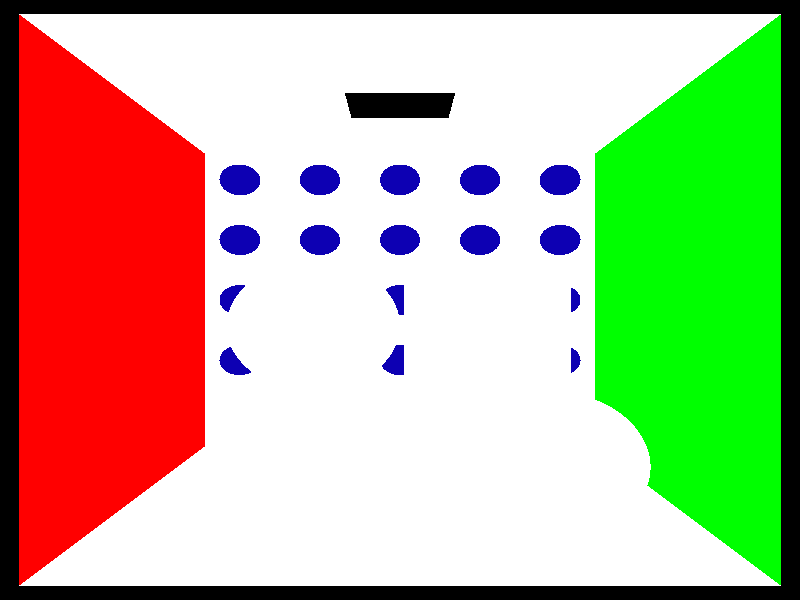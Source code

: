 // Cornell Box
// Adapted from original
// Author: Ryan Schmitt

camera {
  location  <0, 5, 15.5>
  up        <0,  1,  0>
  right     <1, 0,  0>
  look_at   <0, 5, 0>
}

light_source {<0, 5, 15> color rgb <0.1, 0.1, 0.1>}
light_source {<0, 9.5, 0> color rgb <0.5, 0.5, 0.5>}

//Sphere on top of short box
sphere { <0,0,0>, 1
   scale <1.5, 1.5, 1.5>
   translate <1.5, 4.4, 1.5>
   pigment { color rgbf <1, 1, 1, 0.8> }
   finish { ambient 0 diffuse 0.5 refraction 1.0 ior 1.3333 }
}

//Sphere on the ground
sphere { <0,0,0>, 1
   scale <1.5, 1.5, 1.5>
   translate <-2.5, 1.5, 2.5>
   pigment { color rgb <1,1,1> }
   finish { ambient 0 diffuse 0.5 specular 1.0 roughness 0.005 reflection 0.8 }
}

//Short box
box { <-1,-1,-1>, <1,1,1>
   rotate <0, -20, 0>
   scale <1.5, 1.5, 1.5>
   translate <1.5, 1.5, 1.5>
   pigment { color rgb <1,1,1> }
   finish { ambient 0 diffuse 0.5 }
}

//Tall box
box { <-1,-1,-1>, <1,1,1>
   rotate <0, 20, 0>
   scale <1.5, 3, 1.5>
   translate <-2, 3, -2>
   pigment { color rgb <1,1,1> }
   finish { ambient 0 diffuse 0.5 }
}


// SPHERES ON BACK WALL
//row1
sphere { <-4, 9, -4.5>, 0.5
   pigment { color rgb <0.05,0,0.7> }
   finish { ambient 0.2 diffuse 0.5 specular 1.0 roughness 0.005 reflection 0.1 }
}
sphere { <-2, 9, -4.5>, 0.5
   pigment { color rgb <0.05,0,0.7> }
   finish { ambient 0.2 diffuse 0.5 specular 1.0 roughness 0.005 reflection 0.1 }
}
sphere { <0, 9, -4.5>, 0.5
   pigment { color rgb <0.05,0,0.7> }
   finish { ambient 0.2 diffuse 0.5 specular 1.0 roughness 0.005 reflection 0.1 }
}
sphere { <2, 9, -4.5>, 0.5
   pigment { color rgb <0.05,0,0.7> }
   finish { ambient 0.2 diffuse 0.5 specular 1.0 roughness 0.005 reflection 0.1 }
}
sphere { <4, 9, -4.5>, 0.5
   pigment { color rgb <0.05,0,0.7> }
   finish { ambient 0.2 diffuse 0.5 specular 1.0 roughness 0.005 reflection 0.1 }
}
//row2
sphere { <-4, 7, -4.5>, 0.5
   pigment { color rgb <0.05,0,0.7> }
   finish { ambient 0.2 diffuse 0.5 specular 1.0 roughness 0.005 reflection 0.1 }
}
sphere { <-2, 7, -4.5>, 0.5
   pigment { color rgb <0.05,0,0.7> }
   finish { ambient 0.2 diffuse 0.5 specular 1.0 roughness 0.005 reflection 0.1 }
}
sphere { <0, 7, -4.5>, 0.5
   pigment { color rgb <0.05,0,0.7> }
   finish { ambient 0.2 diffuse 0.5 specular 1.0 roughness 0.005 reflection 0.1 }
}
sphere { <2, 7, -4.5>, 0.5
   pigment { color rgb <0.05,0,0.7> }
   finish { ambient 0.2 diffuse 0.5 specular 1.0 roughness 0.005 reflection 0.1 }
}
sphere { <4, 7, -4.5>, 0.5
   pigment { color rgb <0.05,0,0.7> }
   finish { ambient 0.2 diffuse 0.5 specular 1.0 roughness 0.005 reflection 0.1 }
}
//row3
sphere { <-4, 5, -4.5>, 0.5
   pigment { color rgb <0.05,0,0.7> }
   finish { ambient 0.2 diffuse 0.5 specular 1.0 roughness 0.005 reflection 0.1 }
}
sphere { <-2, 5, -4.5>, 0.5
   pigment { color rgb <0.05,0,0.7> }
   finish { ambient 0.2 diffuse 0.5 specular 1.0 roughness 0.005 reflection 0.1 }
}
sphere { <0, 5, -4.5>, 0.5
   pigment { color rgb <0.05,0,0.7> }
   finish { ambient 0.2 diffuse 0.5 specular 1.0 roughness 0.005 reflection 0.1 }
}
sphere { <2, 5, -4.5>, 0.5
   pigment { color rgb <0.05,0,0.7> }
   finish { ambient 0.2 diffuse 0.5 specular 1.0 roughness 0.005 reflection 0.1 }
}
sphere { <4, 5, -4.5>, 0.5
   pigment { color rgb <0.05,0,0.7> }
   finish { ambient 0.2 diffuse 0.5 specular 1.0 roughness 0.005 reflection 0.1 }
}
//row4
sphere { <-4, 3, -4.5>, 0.5
   pigment { color rgb <0.05,0,0.7> }
   finish { ambient 0.2 diffuse 0.5 specular 1.0 roughness 0.005 reflection 0.1 }
}
sphere { <-2, 3, -4.5>, 0.5
   pigment { color rgb <0.05,0,0.7> }
   finish { ambient 0.2 diffuse 0.5 specular 1.0 roughness 0.005 reflection 0.1 }
}
sphere { <0, 3, -4.5>, 0.5
   pigment { color rgb <0.05,0,0.7> }
   finish { ambient 0.2 diffuse 0.5 specular 1.0 roughness 0.005 reflection 0.1 }
}
sphere { <2, 3, -4.5>, 0.5
   pigment { color rgb <0.05,0,0.7> }
   finish { ambient 0.2 diffuse 0.5 specular 1.0 roughness 0.005 reflection 0.1 }
}
sphere { <4, 3, -4.5>, 0.5
   pigment { color rgb <0.05,0,0.7> }
   finish { ambient 0.2 diffuse 0.5 specular 1.0 roughness 0.005 reflection 0.1 }
}
//row5
sphere { <-4, 1, -4.5>, 0.5
   pigment { color rgb <0.05,0,0.7> }
   finish { ambient 0.2 diffuse 0.5 specular 1.0 roughness 0.005 reflection 0.1 }
}
sphere { <-2, 1, -4.5>, 0.5
   pigment { color rgb <0.05,0,0.7> }
   finish { ambient 0.2 diffuse 0.5 specular 1.0 roughness 0.005 reflection 0.1 }
}
sphere { <0, 1, -4.5>, 0.5
   pigment { color rgb <0.05,0,0.7> }
   finish { ambient 0.2 diffuse 0.5 specular 1.0 roughness 0.005 reflection 0.1 }
}
sphere { <2, 1, -4.5>, 0.5
   pigment { color rgb <0.05,0,0.7> }
   finish { ambient 0.2 diffuse 0.5 specular 1.0 roughness 0.005 reflection 0.1 }
}
sphere { <4, 1, -4.5>, 0.5
   pigment { color rgb <0.05,0,0.7> }
   finish { ambient 0.2 diffuse 0.5 specular 1.0 roughness 0.005 reflection 0.1 }
}


// THE ROOM

// floor @ y=0
triangle { <-5,0,5>, <5,0,-5>, <-5,0,-5>
   pigment { color rgb <1,1,1> }
   finish { ambient 0 diffuse 0.5 }
}
triangle { <-5,0,5>, <5,0,5>, <5,0,-5>
   pigment { color rgb <1,1,1> }
   finish { ambient 0 diffuse 0.5 }
}

// right wall
triangle { <5,0,5>, <5,10,5>, <5,0,-5>
   pigment { color rgb <1,0,0> }
   finish { ambient 0 diffuse 0.5 }
}
triangle { <5,10,5>, <5,10,-5>, <5,0,-5>
   pigment { color rgb <1,0,0> }
   finish { ambient 0 diffuse 0.5 }
}

// left wall
triangle { <-5,0,5>, <-5,0,-5>, <-5,10,-5>
   pigment { color rgb <0,1,0> }
   finish { ambient 0 diffuse 0.5 }
}
triangle { <-5,10,5>, <-5,0,5>, <-5,10,-5>
   pigment { color rgb <0,1,0> }
   finish { ambient 0 diffuse 0.5 }
}

// back wall
triangle { <5,10,-5>, <-5,10,-5>, <5,0,-5>
   pigment { color rgb <1,1,1> }
   finish { ambient 0 diffuse 0.5 }
}
triangle { <5,0,-5>, <-5,10,-5>, <-5,0,-5>
   pigment { color rgb <1,1,1> }
   finish { ambient 0 diffuse 0.5 }
}

// ceiling @ y=10, w/ a 1x1 hole in the middle
//big left part
triangle { <-5,10,5>, <-5,10,-5>, <-1,10,5>
   pigment { color rgb <1,1,1> }
   finish { ambient 0 diffuse 0.5 }
}
triangle { <-1,10,5>, <-5,10,-5>, <-1,10,-5>
   pigment { color rgb <1,1,1> }
   finish { ambient 0 diffuse 0.5 }
}
//big right part
triangle { <5,10,5>, <1,10,5>, <1,10,-5>
   pigment { color rgb <1,1,1> }
   finish { ambient 0 diffuse 0.5 }
}
triangle { <5,10,5>, <1,10,-5>, <5,10,-5>
   pigment { color rgb <1,1,1> }
   finish { ambient 0 diffuse 0.5 }
}
//little front part
triangle { <-1,10,5>, <1,10,1>, <1,10,5>
   pigment { color rgb <1,1,1> }
   finish { ambient 0 diffuse 0.5 }
}
triangle { <-1,10,5>, <-1,10,1>, <1,10,1>
   pigment { color rgb <1,1,1> }
   finish { ambient 0 diffuse 0.5 }
}
//little back part
triangle { <-1,10,-1>, <1,10,-5>, <1,10,-1>
   pigment { color rgb <1,1,1> }
   finish { ambient 0 diffuse 0.5 }
}
triangle { <-1,10,-1>, <-1,10,-5>, <1,10,-5>
   pigment { color rgb <1,1,1> }
   finish { ambient 0 diffuse 0.5 }
}



